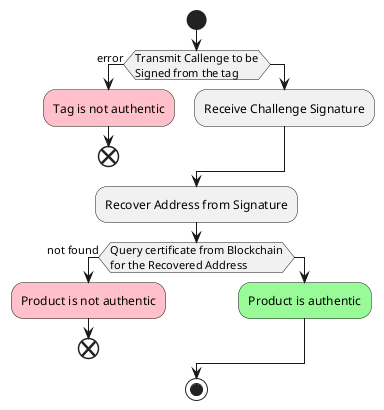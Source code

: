 @startuml

start
if (Transmit Callenge to be\nSigned from the tag) then (error)
  #pink:Tag is not authentic;
  end
else
  :Receive Challenge Signature;
endif

:Recover Address from Signature;

if (Query certificate from Blockchain\nfor the Recovered Address) then (not found)
  #pink:Product is not authentic;
  end
else
  #palegreen:Product is authentic;
endif

stop
@enduml
